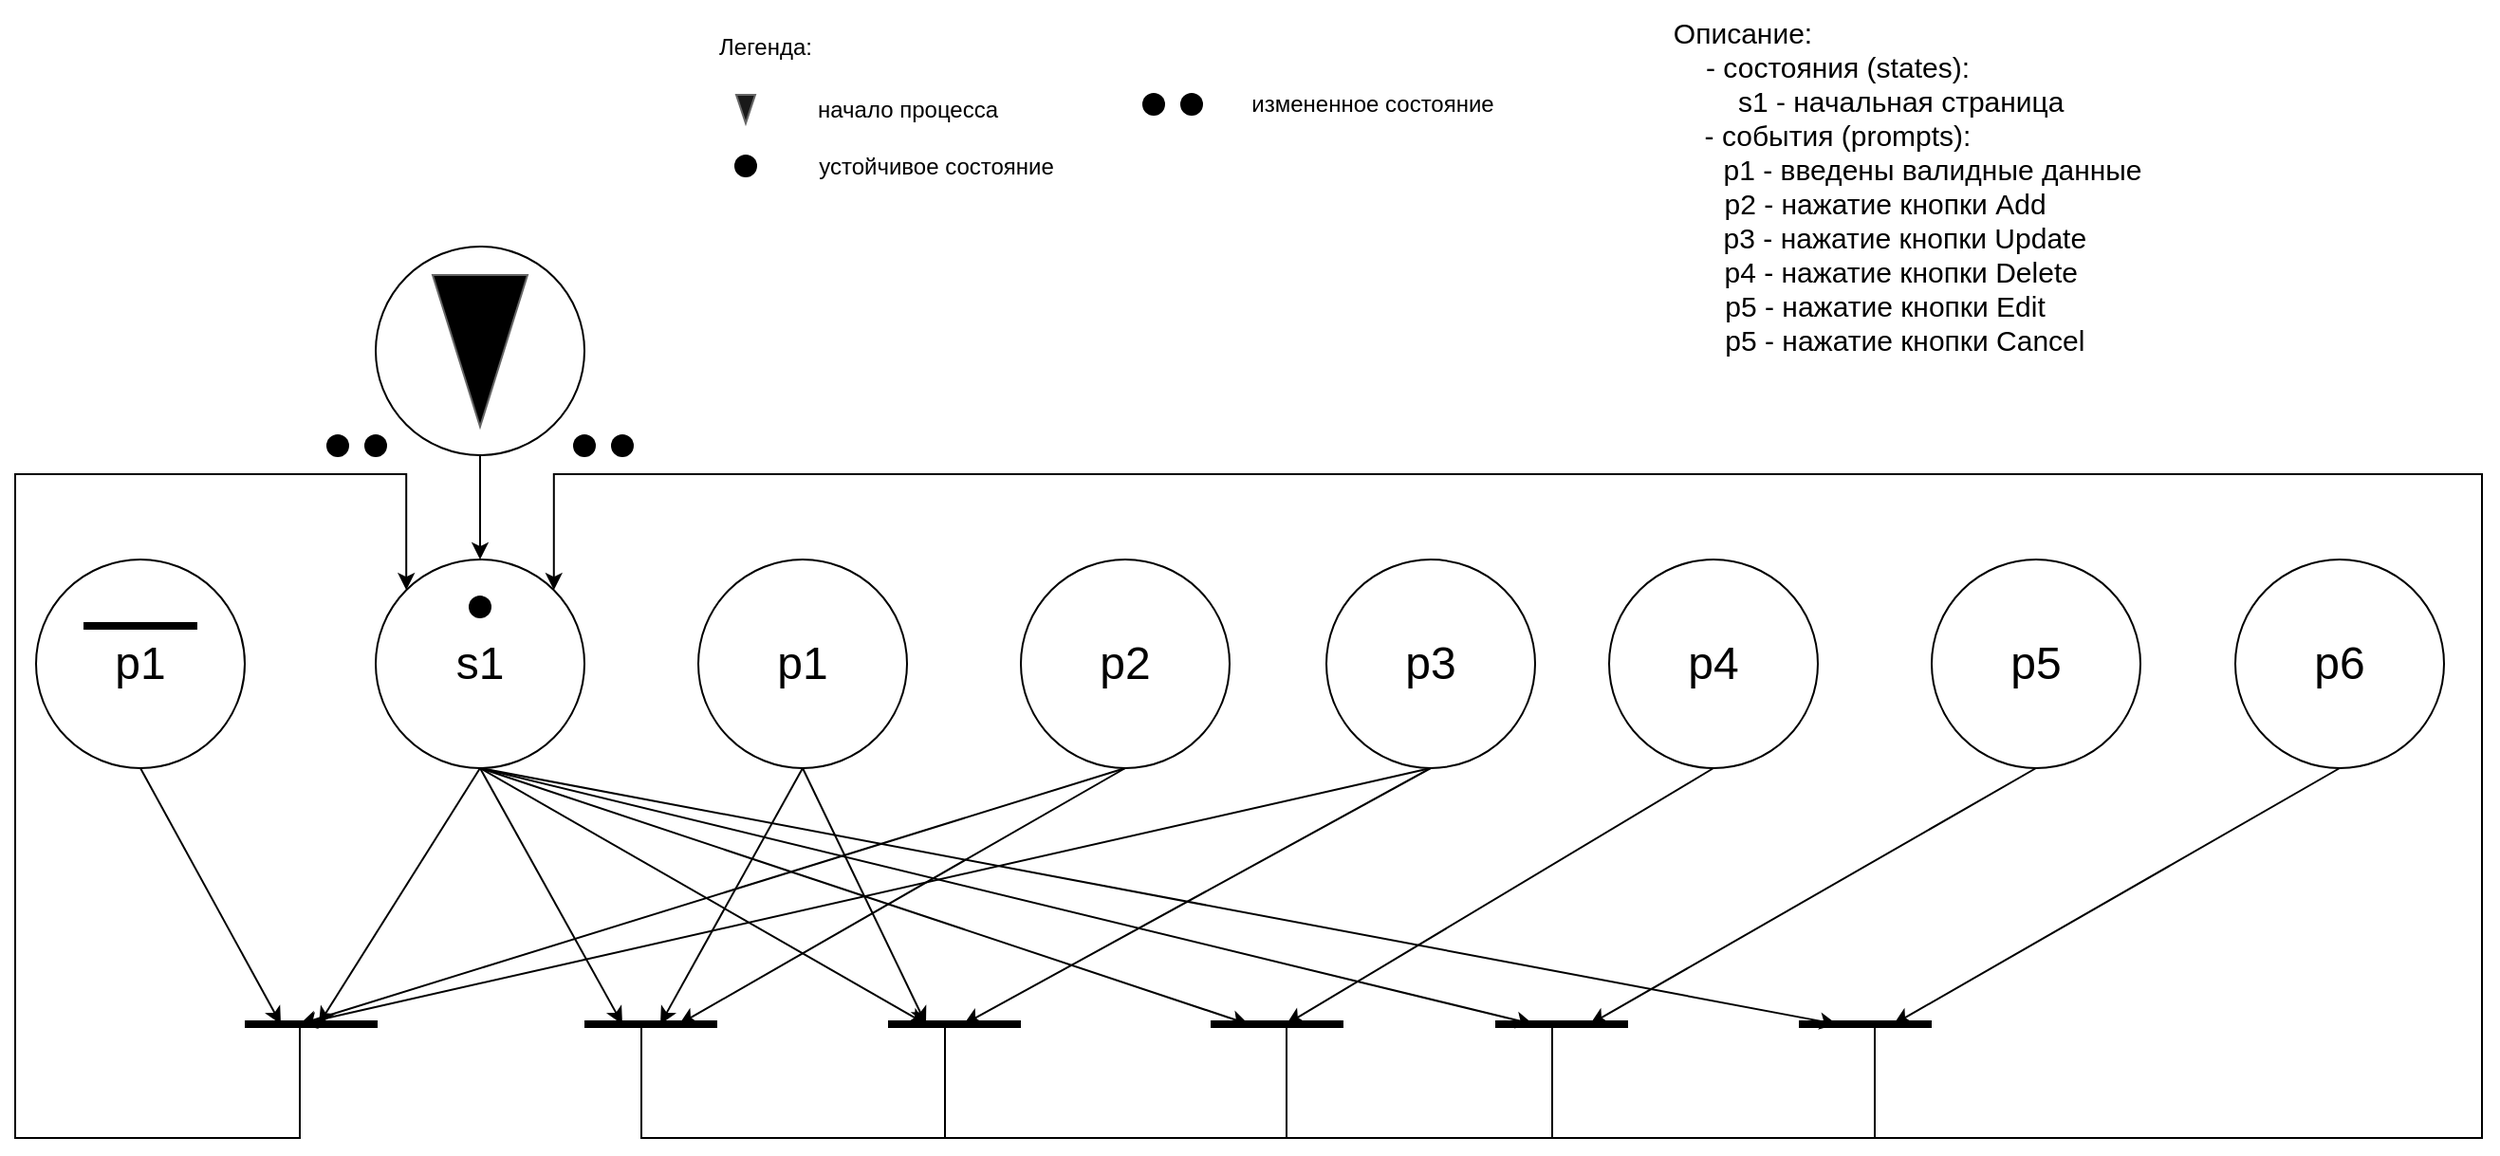 <mxfile version="24.7.17">
  <diagram name="Page-1" id="yx9NatM-q8bEOVtMpky8">
    <mxGraphModel dx="-63" dy="2596" grid="1" gridSize="10" guides="1" tooltips="1" connect="1" arrows="1" fold="1" page="1" pageScale="1" pageWidth="827" pageHeight="1169" background="none" math="0" shadow="0">
      <root>
        <mxCell id="0" />
        <mxCell id="1" parent="0" />
        <mxCell id="3wbWXxaWbpRCuTf0ScIF-73" style="edgeStyle=orthogonalEdgeStyle;rounded=0;orthogonalLoop=1;jettySize=auto;html=1;exitX=0.5;exitY=1;exitDx=0;exitDy=0;entryX=0.5;entryY=0;entryDx=0;entryDy=0;" parent="1" source="3wbWXxaWbpRCuTf0ScIF-2" target="3wbWXxaWbpRCuTf0ScIF-3" edge="1">
          <mxGeometry relative="1" as="geometry" />
        </mxCell>
        <mxCell id="3wbWXxaWbpRCuTf0ScIF-2" value="" style="ellipse;whiteSpace=wrap;html=1;aspect=fixed;labelBackgroundColor=default;" parent="1" vertex="1">
          <mxGeometry x="1980" y="20" width="110" height="110" as="geometry" />
        </mxCell>
        <mxCell id="3wbWXxaWbpRCuTf0ScIF-1" value="" style="triangle;whiteSpace=wrap;html=1;direction=south;fillColor=#000000;fontColor=#333333;strokeColor=#666666;" parent="1" vertex="1">
          <mxGeometry x="2010" y="35" width="50" height="80" as="geometry" />
        </mxCell>
        <mxCell id="3wbWXxaWbpRCuTf0ScIF-104" style="edgeStyle=orthogonalEdgeStyle;rounded=0;orthogonalLoop=1;jettySize=auto;html=1;exitX=0;exitY=0;exitDx=0;exitDy=0;endArrow=none;endFill=0;startArrow=classic;startFill=1;" parent="1" source="3wbWXxaWbpRCuTf0ScIF-3" edge="1">
          <mxGeometry relative="1" as="geometry">
            <mxPoint x="1940" y="430" as="targetPoint" />
            <Array as="points">
              <mxPoint x="1996" y="140" />
              <mxPoint x="1790" y="140" />
              <mxPoint x="1790" y="490" />
            </Array>
          </mxGeometry>
        </mxCell>
        <mxCell id="3wbWXxaWbpRCuTf0ScIF-108" style="edgeStyle=orthogonalEdgeStyle;rounded=0;orthogonalLoop=1;jettySize=auto;html=1;exitX=1;exitY=0;exitDx=0;exitDy=0;startArrow=classic;startFill=1;endArrow=none;endFill=0;" parent="1" source="3wbWXxaWbpRCuTf0ScIF-3" edge="1">
          <mxGeometry relative="1" as="geometry">
            <mxPoint x="2770" y="430" as="targetPoint" />
            <Array as="points">
              <mxPoint x="2074" y="140" />
              <mxPoint x="3090" y="140" />
              <mxPoint x="3090" y="490" />
              <mxPoint x="2770" y="490" />
            </Array>
          </mxGeometry>
        </mxCell>
        <mxCell id="vkkig5sR1HFnzB2j0a-9-2" style="rounded=0;orthogonalLoop=1;jettySize=auto;html=1;exitX=0.5;exitY=1;exitDx=0;exitDy=0;" edge="1" parent="1" source="3wbWXxaWbpRCuTf0ScIF-3">
          <mxGeometry relative="1" as="geometry">
            <mxPoint x="2440" y="430" as="targetPoint" />
          </mxGeometry>
        </mxCell>
        <mxCell id="vkkig5sR1HFnzB2j0a-9-3" style="rounded=0;orthogonalLoop=1;jettySize=auto;html=1;exitX=0.5;exitY=1;exitDx=0;exitDy=0;" edge="1" parent="1" source="3wbWXxaWbpRCuTf0ScIF-3">
          <mxGeometry relative="1" as="geometry">
            <mxPoint x="2590" y="430" as="targetPoint" />
          </mxGeometry>
        </mxCell>
        <mxCell id="vkkig5sR1HFnzB2j0a-9-6" style="rounded=0;orthogonalLoop=1;jettySize=auto;html=1;exitX=0.5;exitY=1;exitDx=0;exitDy=0;" edge="1" parent="1" source="3wbWXxaWbpRCuTf0ScIF-3">
          <mxGeometry relative="1" as="geometry">
            <mxPoint x="2750" y="430" as="targetPoint" />
          </mxGeometry>
        </mxCell>
        <mxCell id="vkkig5sR1HFnzB2j0a-9-7" style="rounded=0;orthogonalLoop=1;jettySize=auto;html=1;exitX=0.5;exitY=1;exitDx=0;exitDy=0;" edge="1" parent="1" source="3wbWXxaWbpRCuTf0ScIF-3">
          <mxGeometry relative="1" as="geometry">
            <mxPoint x="1950" y="430" as="targetPoint" />
          </mxGeometry>
        </mxCell>
        <mxCell id="3wbWXxaWbpRCuTf0ScIF-3" value="&lt;span style=&quot;font-size: 24px;&quot;&gt;s1&lt;/span&gt;" style="ellipse;whiteSpace=wrap;html=1;aspect=fixed;labelBackgroundColor=default;" parent="1" vertex="1">
          <mxGeometry x="1980" y="185" width="110" height="110" as="geometry" />
        </mxCell>
        <mxCell id="3wbWXxaWbpRCuTf0ScIF-4" value="" style="shape=waypoint;sketch=0;fillStyle=solid;size=6;pointerEvents=1;points=[];fillColor=none;resizable=0;rotatable=0;perimeter=centerPerimeter;snapToPoint=1;strokeWidth=4;" parent="1" vertex="1">
          <mxGeometry x="2025" y="200" width="20" height="20" as="geometry" />
        </mxCell>
        <mxCell id="3wbWXxaWbpRCuTf0ScIF-5" value="&lt;font style=&quot;font-size: 15px;&quot;&gt;Описание:&lt;/font&gt;&lt;div style=&quot;font-size: 15px;&quot;&gt;&lt;span style=&quot;background-color: initial;&quot;&gt;&lt;font style=&quot;font-size: 15px;&quot;&gt;&lt;span style=&quot;white-space: pre;&quot;&gt;&#x9;&lt;/span&gt;&lt;span style=&quot;white-space: pre;&quot;&gt;&#x9;&lt;/span&gt;&lt;span style=&quot;white-space: pre;&quot;&gt;&#x9;&lt;/span&gt;- состояния (states):&lt;br&gt;&lt;span style=&quot;white-space: pre;&quot;&gt;&#x9;&lt;/span&gt;&lt;span style=&quot;white-space: pre;&quot;&gt;&#x9;&lt;/span&gt;&lt;span style=&quot;white-space: pre;&quot;&gt;&#x9;&lt;/span&gt;&lt;span style=&quot;white-space: pre;&quot;&gt;&#x9;&lt;/span&gt;&lt;span style=&quot;white-space: pre;&quot;&gt;&#x9;&lt;/span&gt;s1 - начальная страница&lt;/font&gt;&lt;/span&gt;&lt;/div&gt;&lt;div style=&quot;font-size: 15px;&quot;&gt;&lt;span style=&quot;background-color: initial;&quot;&gt;&lt;font style=&quot;font-size: 15px;&quot;&gt;&lt;span style=&quot;white-space: pre;&quot;&gt;&#x9;&lt;/span&gt;&lt;span style=&quot;white-space: pre;&quot;&gt;&#x9;&lt;/span&gt;&lt;span style=&quot;white-space: pre;&quot;&gt;&#x9;&lt;/span&gt;- события (prompts):&lt;/font&gt;&lt;/span&gt;&lt;/div&gt;&lt;div style=&quot;font-size: 15px;&quot;&gt;&lt;span style=&quot;background-color: initial;&quot;&gt;&lt;font style=&quot;font-size: 15px;&quot;&gt;&lt;span style=&quot;white-space: pre;&quot;&gt;&#x9;&lt;/span&gt;&lt;span style=&quot;white-space: pre;&quot;&gt;&#x9;&lt;/span&gt;&lt;span style=&quot;white-space: pre;&quot;&gt;&#x9;&lt;/span&gt;&lt;span style=&quot;white-space: pre;&quot;&gt;&#x9;&lt;/span&gt;&lt;span style=&quot;white-space: pre;&quot;&gt;&#x9;&lt;span style=&quot;white-space: pre;&quot;&gt;&#x9;&lt;/span&gt;&lt;/span&gt;р1 - введены валидные данные&lt;br&gt;&lt;span style=&quot;white-space: pre;&quot;&gt;&#x9;&lt;/span&gt;&lt;span style=&quot;white-space: pre;&quot;&gt;&#x9;&lt;/span&gt;&lt;span style=&quot;white-space: pre;&quot;&gt;&#x9;&lt;/span&gt;&lt;span style=&quot;white-space: pre;&quot;&gt;&#x9;&lt;/span&gt;&amp;nbsp; &amp;nbsp; р2 - нажатие кнопки Add&lt;br&gt;&lt;span style=&quot;white-space: pre;&quot;&gt;&#x9;&lt;/span&gt;&lt;span style=&quot;white-space: pre;&quot;&gt;&#x9;&lt;/span&gt;&lt;span style=&quot;white-space: pre;&quot;&gt;&#x9;&lt;/span&gt;&lt;span style=&quot;white-space: pre;&quot;&gt;&#x9;&lt;/span&gt;&lt;span style=&quot;white-space: pre;&quot;&gt;&#x9;&lt;/span&gt;&amp;nbsp;р3 - нажатие кнопки Update&lt;br&gt;&lt;span style=&quot;white-space: pre;&quot;&gt;&#x9;&lt;/span&gt;&lt;span style=&quot;white-space: pre;&quot;&gt;&#x9;&lt;/span&gt;&lt;span style=&quot;white-space: pre;&quot;&gt;&#x9;&lt;/span&gt;&lt;span style=&quot;white-space: pre;&quot;&gt;&#x9;&lt;span style=&quot;white-space: pre;&quot;&gt;&#x9;&lt;/span&gt;&lt;/span&gt;р4 - нажатие кнопки Delete&lt;br&gt;&lt;span style=&quot;white-space: pre;&quot;&gt;&#x9;&lt;/span&gt;&lt;span style=&quot;white-space: pre;&quot;&gt;&#x9;&lt;/span&gt;&lt;span style=&quot;white-space: pre;&quot;&gt;&#x9;&lt;/span&gt;&lt;span style=&quot;white-space: pre;&quot;&gt;&#x9;&lt;/span&gt;&lt;span style=&quot;white-space-collapse: preserve;&quot;&gt;&amp;nbsp;   &lt;/span&gt;р5 - нажатие кнопки Edit&lt;br&gt;&lt;/font&gt;&lt;/span&gt;&lt;/div&gt;&lt;div style=&quot;font-size: 15px;&quot;&gt;&lt;span style=&quot;white-space: pre;&quot;&gt;&#x9;&lt;/span&gt;&lt;span style=&quot;white-space: pre;&quot;&gt;&#x9;&lt;/span&gt;&lt;span style=&quot;white-space: pre;&quot;&gt;&#x9;&lt;/span&gt;&lt;span style=&quot;white-space: pre;&quot;&gt;&#x9;&lt;/span&gt;&amp;nbsp; &amp;nbsp; &amp;nbsp; &amp;nbsp; &amp;nbsp;р5 - нажатие кнопки Cancel&lt;span style=&quot;background-color: initial;&quot;&gt;&lt;font style=&quot;font-size: 15px;&quot;&gt;&lt;br&gt;&lt;/font&gt;&lt;/span&gt;&lt;/div&gt;&lt;div style=&quot;font-size: 15px;&quot;&gt;&lt;span style=&quot;background-color: initial;&quot;&gt;&lt;font style=&quot;font-size: 15px;&quot;&gt;&lt;br&gt;&lt;br&gt;&lt;/font&gt;&lt;/span&gt;&lt;div&gt;&lt;br&gt;&lt;/div&gt;&lt;/div&gt;" style="text;html=1;align=center;verticalAlign=middle;resizable=0;points=[];autosize=1;strokeColor=none;fillColor=none;" parent="1" vertex="1">
          <mxGeometry x="2475" y="-110" width="450" height="250" as="geometry" />
        </mxCell>
        <mxCell id="vkkig5sR1HFnzB2j0a-9-1" style="rounded=0;orthogonalLoop=1;jettySize=auto;html=1;exitX=0.5;exitY=1;exitDx=0;exitDy=0;" edge="1" parent="1" source="3wbWXxaWbpRCuTf0ScIF-8">
          <mxGeometry relative="1" as="geometry">
            <mxPoint x="2270" y="430" as="targetPoint" />
          </mxGeometry>
        </mxCell>
        <mxCell id="3wbWXxaWbpRCuTf0ScIF-8" value="&lt;span style=&quot;font-size: 24px;&quot;&gt;p1&lt;/span&gt;" style="ellipse;whiteSpace=wrap;html=1;aspect=fixed;labelBackgroundColor=default;" parent="1" vertex="1">
          <mxGeometry x="2150" y="185" width="110" height="110" as="geometry" />
        </mxCell>
        <mxCell id="vkkig5sR1HFnzB2j0a-9-8" style="rounded=0;orthogonalLoop=1;jettySize=auto;html=1;exitX=0.5;exitY=1;exitDx=0;exitDy=0;" edge="1" parent="1" source="3wbWXxaWbpRCuTf0ScIF-9">
          <mxGeometry relative="1" as="geometry">
            <mxPoint x="1940" y="430" as="targetPoint" />
          </mxGeometry>
        </mxCell>
        <mxCell id="3wbWXxaWbpRCuTf0ScIF-9" value="&lt;span style=&quot;font-size: 24px;&quot;&gt;p2&lt;/span&gt;" style="ellipse;whiteSpace=wrap;html=1;aspect=fixed;labelBackgroundColor=default;" parent="1" vertex="1">
          <mxGeometry x="2320" y="185" width="110" height="110" as="geometry" />
        </mxCell>
        <mxCell id="vkkig5sR1HFnzB2j0a-9-9" style="rounded=0;orthogonalLoop=1;jettySize=auto;html=1;exitX=0.5;exitY=1;exitDx=0;exitDy=0;" edge="1" parent="1" source="3wbWXxaWbpRCuTf0ScIF-10">
          <mxGeometry relative="1" as="geometry">
            <mxPoint x="1940" y="430" as="targetPoint" />
          </mxGeometry>
        </mxCell>
        <mxCell id="3wbWXxaWbpRCuTf0ScIF-10" value="&lt;span style=&quot;font-size: 24px;&quot;&gt;p3&lt;/span&gt;" style="ellipse;whiteSpace=wrap;html=1;aspect=fixed;labelBackgroundColor=default;" parent="1" vertex="1">
          <mxGeometry x="2481" y="185" width="110" height="110" as="geometry" />
        </mxCell>
        <mxCell id="3wbWXxaWbpRCuTf0ScIF-15" value="&lt;span style=&quot;font-size: 24px;&quot;&gt;p1&lt;/span&gt;" style="ellipse;whiteSpace=wrap;html=1;aspect=fixed;labelBackgroundColor=default;" parent="1" vertex="1">
          <mxGeometry x="1801" y="185" width="110" height="110" as="geometry" />
        </mxCell>
        <mxCell id="3wbWXxaWbpRCuTf0ScIF-19" value="" style="endArrow=none;html=1;rounded=0;fontSize=29;fontStyle=0;spacing=4;strokeWidth=4;" parent="1" edge="1">
          <mxGeometry width="50" height="50" relative="1" as="geometry">
            <mxPoint x="1911" y="430" as="sourcePoint" />
            <mxPoint x="1981" y="430" as="targetPoint" />
          </mxGeometry>
        </mxCell>
        <mxCell id="3wbWXxaWbpRCuTf0ScIF-20" value="" style="endArrow=none;html=1;rounded=0;fontSize=29;fontStyle=0;spacing=4;strokeWidth=4;" parent="1" edge="1">
          <mxGeometry width="50" height="50" relative="1" as="geometry">
            <mxPoint x="2090" y="430" as="sourcePoint" />
            <mxPoint x="2160" y="430" as="targetPoint" />
          </mxGeometry>
        </mxCell>
        <mxCell id="3wbWXxaWbpRCuTf0ScIF-21" value="" style="endArrow=none;html=1;rounded=0;fontSize=29;fontStyle=0;spacing=4;strokeWidth=4;" parent="1" edge="1">
          <mxGeometry width="50" height="50" relative="1" as="geometry">
            <mxPoint x="2250" y="430" as="sourcePoint" />
            <mxPoint x="2320" y="430" as="targetPoint" />
          </mxGeometry>
        </mxCell>
        <mxCell id="3wbWXxaWbpRCuTf0ScIF-22" value="" style="endArrow=none;html=1;rounded=0;fontSize=29;fontStyle=0;spacing=4;strokeWidth=4;" parent="1" edge="1">
          <mxGeometry width="50" height="50" relative="1" as="geometry">
            <mxPoint x="2420" y="430" as="sourcePoint" />
            <mxPoint x="2490" y="430" as="targetPoint" />
          </mxGeometry>
        </mxCell>
        <mxCell id="3wbWXxaWbpRCuTf0ScIF-26" value="" style="endArrow=classic;html=1;rounded=0;exitX=0.5;exitY=1;exitDx=0;exitDy=0;" parent="1" source="3wbWXxaWbpRCuTf0ScIF-3" edge="1">
          <mxGeometry width="50" height="50" relative="1" as="geometry">
            <mxPoint x="2340" y="220" as="sourcePoint" />
            <mxPoint x="2270" y="430" as="targetPoint" />
          </mxGeometry>
        </mxCell>
        <mxCell id="3wbWXxaWbpRCuTf0ScIF-27" value="" style="endArrow=classic;html=1;rounded=0;exitX=0.5;exitY=1;exitDx=0;exitDy=0;" parent="1" source="3wbWXxaWbpRCuTf0ScIF-3" edge="1">
          <mxGeometry width="50" height="50" relative="1" as="geometry">
            <mxPoint x="2340" y="220" as="sourcePoint" />
            <mxPoint x="2110" y="430" as="targetPoint" />
          </mxGeometry>
        </mxCell>
        <mxCell id="3wbWXxaWbpRCuTf0ScIF-28" value="" style="endArrow=classic;html=1;rounded=0;exitX=0.5;exitY=1;exitDx=0;exitDy=0;" parent="1" source="3wbWXxaWbpRCuTf0ScIF-8" edge="1">
          <mxGeometry width="50" height="50" relative="1" as="geometry">
            <mxPoint x="2230" y="380" as="sourcePoint" />
            <mxPoint x="2130" y="430" as="targetPoint" />
          </mxGeometry>
        </mxCell>
        <mxCell id="3wbWXxaWbpRCuTf0ScIF-29" value="" style="endArrow=classic;html=1;rounded=0;exitX=0.5;exitY=1;exitDx=0;exitDy=0;" parent="1" source="3wbWXxaWbpRCuTf0ScIF-9" edge="1">
          <mxGeometry width="50" height="50" relative="1" as="geometry">
            <mxPoint x="2230" y="380" as="sourcePoint" />
            <mxPoint x="2140" y="430" as="targetPoint" />
          </mxGeometry>
        </mxCell>
        <mxCell id="3wbWXxaWbpRCuTf0ScIF-30" value="" style="endArrow=classic;html=1;rounded=0;exitX=0.5;exitY=1;exitDx=0;exitDy=0;" parent="1" source="3wbWXxaWbpRCuTf0ScIF-10" edge="1">
          <mxGeometry width="50" height="50" relative="1" as="geometry">
            <mxPoint x="2230" y="380" as="sourcePoint" />
            <mxPoint x="2290" y="430" as="targetPoint" />
          </mxGeometry>
        </mxCell>
        <mxCell id="3wbWXxaWbpRCuTf0ScIF-42" value="" style="endArrow=classic;html=1;rounded=0;exitX=0.5;exitY=1;exitDx=0;exitDy=0;" parent="1" source="3wbWXxaWbpRCuTf0ScIF-15" edge="1">
          <mxGeometry width="50" height="50" relative="1" as="geometry">
            <mxPoint x="2210" y="380" as="sourcePoint" />
            <mxPoint x="1930" y="430" as="targetPoint" />
          </mxGeometry>
        </mxCell>
        <mxCell id="3wbWXxaWbpRCuTf0ScIF-54" value="" style="endArrow=none;html=1;rounded=0;" parent="1" edge="1">
          <mxGeometry width="50" height="50" relative="1" as="geometry">
            <mxPoint x="2460" y="490" as="sourcePoint" />
            <mxPoint x="2280" y="430" as="targetPoint" />
            <Array as="points">
              <mxPoint x="2280" y="490" />
            </Array>
          </mxGeometry>
        </mxCell>
        <mxCell id="3wbWXxaWbpRCuTf0ScIF-55" value="" style="endArrow=none;html=1;rounded=0;" parent="1" edge="1">
          <mxGeometry width="50" height="50" relative="1" as="geometry">
            <mxPoint x="2120" y="430" as="sourcePoint" />
            <mxPoint x="2280" y="490" as="targetPoint" />
            <Array as="points">
              <mxPoint x="2120" y="490" />
            </Array>
          </mxGeometry>
        </mxCell>
        <mxCell id="3wbWXxaWbpRCuTf0ScIF-56" value="" style="shape=waypoint;sketch=0;fillStyle=solid;size=6;pointerEvents=1;points=[];fillColor=none;resizable=0;rotatable=0;perimeter=centerPerimeter;snapToPoint=1;strokeWidth=4;" parent="1" vertex="1">
          <mxGeometry x="1950" y="115" width="20" height="20" as="geometry" />
        </mxCell>
        <mxCell id="3wbWXxaWbpRCuTf0ScIF-57" value="" style="shape=waypoint;sketch=0;fillStyle=solid;size=6;pointerEvents=1;points=[];fillColor=none;resizable=0;rotatable=0;perimeter=centerPerimeter;snapToPoint=1;strokeWidth=4;" parent="1" vertex="1">
          <mxGeometry x="1970" y="115" width="20" height="20" as="geometry" />
        </mxCell>
        <mxCell id="3wbWXxaWbpRCuTf0ScIF-58" value="Легенда:" style="text;html=1;align=center;verticalAlign=middle;resizable=0;points=[];autosize=1;strokeColor=none;fillColor=none;" parent="1" vertex="1">
          <mxGeometry x="2150" y="-100" width="70" height="30" as="geometry" />
        </mxCell>
        <mxCell id="3wbWXxaWbpRCuTf0ScIF-59" value="" style="triangle;whiteSpace=wrap;html=1;direction=south;fillColor=#191919;fontColor=#333333;strokeColor=#666666;" parent="1" vertex="1">
          <mxGeometry x="2170" y="-60" width="10" height="15" as="geometry" />
        </mxCell>
        <mxCell id="3wbWXxaWbpRCuTf0ScIF-60" value="начало процесса" style="text;html=1;align=center;verticalAlign=middle;resizable=0;points=[];autosize=1;strokeColor=none;fillColor=none;" parent="1" vertex="1">
          <mxGeometry x="2200" y="-67.5" width="120" height="30" as="geometry" />
        </mxCell>
        <mxCell id="3wbWXxaWbpRCuTf0ScIF-63" value="" style="shape=waypoint;sketch=0;fillStyle=solid;size=6;pointerEvents=1;points=[];fillColor=none;resizable=0;rotatable=0;perimeter=centerPerimeter;snapToPoint=1;strokeWidth=4;" parent="1" vertex="1">
          <mxGeometry x="2165" y="-32.5" width="20" height="20" as="geometry" />
        </mxCell>
        <mxCell id="3wbWXxaWbpRCuTf0ScIF-64" value="устойчивое состояние" style="text;html=1;align=center;verticalAlign=middle;resizable=0;points=[];autosize=1;strokeColor=none;fillColor=none;" parent="1" vertex="1">
          <mxGeometry x="2200" y="-37.5" width="150" height="30" as="geometry" />
        </mxCell>
        <mxCell id="3wbWXxaWbpRCuTf0ScIF-65" value="" style="shape=waypoint;sketch=0;fillStyle=solid;size=6;pointerEvents=1;points=[];fillColor=none;resizable=0;rotatable=0;perimeter=centerPerimeter;snapToPoint=1;strokeWidth=4;" parent="1" vertex="1">
          <mxGeometry x="2380" y="-65" width="20" height="20" as="geometry" />
        </mxCell>
        <mxCell id="3wbWXxaWbpRCuTf0ScIF-66" value="" style="shape=waypoint;sketch=0;fillStyle=solid;size=6;pointerEvents=1;points=[];fillColor=none;resizable=0;rotatable=0;perimeter=centerPerimeter;snapToPoint=1;strokeWidth=4;" parent="1" vertex="1">
          <mxGeometry x="2400" y="-65" width="20" height="20" as="geometry" />
        </mxCell>
        <mxCell id="3wbWXxaWbpRCuTf0ScIF-67" value="измененное состояние" style="text;html=1;align=center;verticalAlign=middle;resizable=0;points=[];autosize=1;strokeColor=none;fillColor=none;" parent="1" vertex="1">
          <mxGeometry x="2430" y="-70" width="150" height="30" as="geometry" />
        </mxCell>
        <mxCell id="3wbWXxaWbpRCuTf0ScIF-76" value="" style="shape=waypoint;sketch=0;fillStyle=solid;size=6;pointerEvents=1;points=[];fillColor=none;resizable=0;rotatable=0;perimeter=centerPerimeter;snapToPoint=1;strokeWidth=4;" parent="1" vertex="1">
          <mxGeometry x="2080" y="115" width="20" height="20" as="geometry" />
        </mxCell>
        <mxCell id="3wbWXxaWbpRCuTf0ScIF-77" value="" style="shape=waypoint;sketch=0;fillStyle=solid;size=6;pointerEvents=1;points=[];fillColor=none;resizable=0;rotatable=0;perimeter=centerPerimeter;snapToPoint=1;strokeWidth=4;" parent="1" vertex="1">
          <mxGeometry x="2100" y="115" width="20" height="20" as="geometry" />
        </mxCell>
        <mxCell id="3wbWXxaWbpRCuTf0ScIF-96" style="rounded=0;orthogonalLoop=1;jettySize=auto;html=1;exitX=0.5;exitY=1;exitDx=0;exitDy=0;" parent="1" source="3wbWXxaWbpRCuTf0ScIF-78" edge="1">
          <mxGeometry relative="1" as="geometry">
            <mxPoint x="2460" y="430" as="targetPoint" />
          </mxGeometry>
        </mxCell>
        <mxCell id="3wbWXxaWbpRCuTf0ScIF-78" value="&lt;span style=&quot;font-size: 24px;&quot;&gt;p4&lt;/span&gt;" style="ellipse;whiteSpace=wrap;html=1;aspect=fixed;labelBackgroundColor=default;" parent="1" vertex="1">
          <mxGeometry x="2630" y="185" width="110" height="110" as="geometry" />
        </mxCell>
        <mxCell id="3wbWXxaWbpRCuTf0ScIF-97" style="rounded=0;orthogonalLoop=1;jettySize=auto;html=1;exitX=0.5;exitY=1;exitDx=0;exitDy=0;" parent="1" source="3wbWXxaWbpRCuTf0ScIF-79" edge="1">
          <mxGeometry relative="1" as="geometry">
            <mxPoint x="2620" y="430" as="targetPoint" />
          </mxGeometry>
        </mxCell>
        <mxCell id="3wbWXxaWbpRCuTf0ScIF-79" value="&lt;span style=&quot;font-size: 24px;&quot;&gt;p5&lt;/span&gt;" style="ellipse;whiteSpace=wrap;html=1;aspect=fixed;labelBackgroundColor=default;" parent="1" vertex="1">
          <mxGeometry x="2800" y="185" width="110" height="110" as="geometry" />
        </mxCell>
        <mxCell id="3wbWXxaWbpRCuTf0ScIF-80" value="" style="endArrow=none;html=1;rounded=0;fontSize=29;fontStyle=0;spacing=4;strokeWidth=4;" parent="1" edge="1">
          <mxGeometry width="50" height="50" relative="1" as="geometry">
            <mxPoint x="2570" y="430" as="sourcePoint" />
            <mxPoint x="2640" y="430" as="targetPoint" />
          </mxGeometry>
        </mxCell>
        <mxCell id="3wbWXxaWbpRCuTf0ScIF-81" value="" style="endArrow=none;html=1;rounded=0;fontSize=29;fontStyle=0;spacing=4;strokeWidth=4;" parent="1" edge="1">
          <mxGeometry width="50" height="50" relative="1" as="geometry">
            <mxPoint x="2730" y="430" as="sourcePoint" />
            <mxPoint x="2800" y="430" as="targetPoint" />
          </mxGeometry>
        </mxCell>
        <mxCell id="3wbWXxaWbpRCuTf0ScIF-90" value="" style="endArrow=none;html=1;rounded=0;fontSize=29;fontStyle=0;spacing=4;strokeWidth=4;" parent="1" edge="1">
          <mxGeometry width="50" height="50" relative="1" as="geometry">
            <mxPoint x="1826" y="220" as="sourcePoint" />
            <mxPoint x="1886" y="220" as="targetPoint" />
          </mxGeometry>
        </mxCell>
        <mxCell id="3wbWXxaWbpRCuTf0ScIF-109" value="" style="endArrow=none;html=1;rounded=0;" parent="1" edge="1">
          <mxGeometry width="50" height="50" relative="1" as="geometry">
            <mxPoint x="2460" y="430" as="sourcePoint" />
            <mxPoint x="2770" y="490" as="targetPoint" />
            <Array as="points">
              <mxPoint x="2460" y="490" />
            </Array>
          </mxGeometry>
        </mxCell>
        <mxCell id="3wbWXxaWbpRCuTf0ScIF-110" value="" style="endArrow=none;html=1;rounded=0;" parent="1" edge="1">
          <mxGeometry width="50" height="50" relative="1" as="geometry">
            <mxPoint x="2600" y="430" as="sourcePoint" />
            <mxPoint x="2600" y="490" as="targetPoint" />
          </mxGeometry>
        </mxCell>
        <mxCell id="vkkig5sR1HFnzB2j0a-9-5" style="rounded=0;orthogonalLoop=1;jettySize=auto;html=1;exitX=0.5;exitY=1;exitDx=0;exitDy=0;" edge="1" parent="1" source="vkkig5sR1HFnzB2j0a-9-4">
          <mxGeometry relative="1" as="geometry">
            <mxPoint x="2780" y="430" as="targetPoint" />
          </mxGeometry>
        </mxCell>
        <mxCell id="vkkig5sR1HFnzB2j0a-9-4" value="&lt;span style=&quot;font-size: 24px;&quot;&gt;p6&lt;/span&gt;" style="ellipse;whiteSpace=wrap;html=1;aspect=fixed;labelBackgroundColor=default;" vertex="1" parent="1">
          <mxGeometry x="2960" y="185" width="110" height="110" as="geometry" />
        </mxCell>
      </root>
    </mxGraphModel>
  </diagram>
</mxfile>
